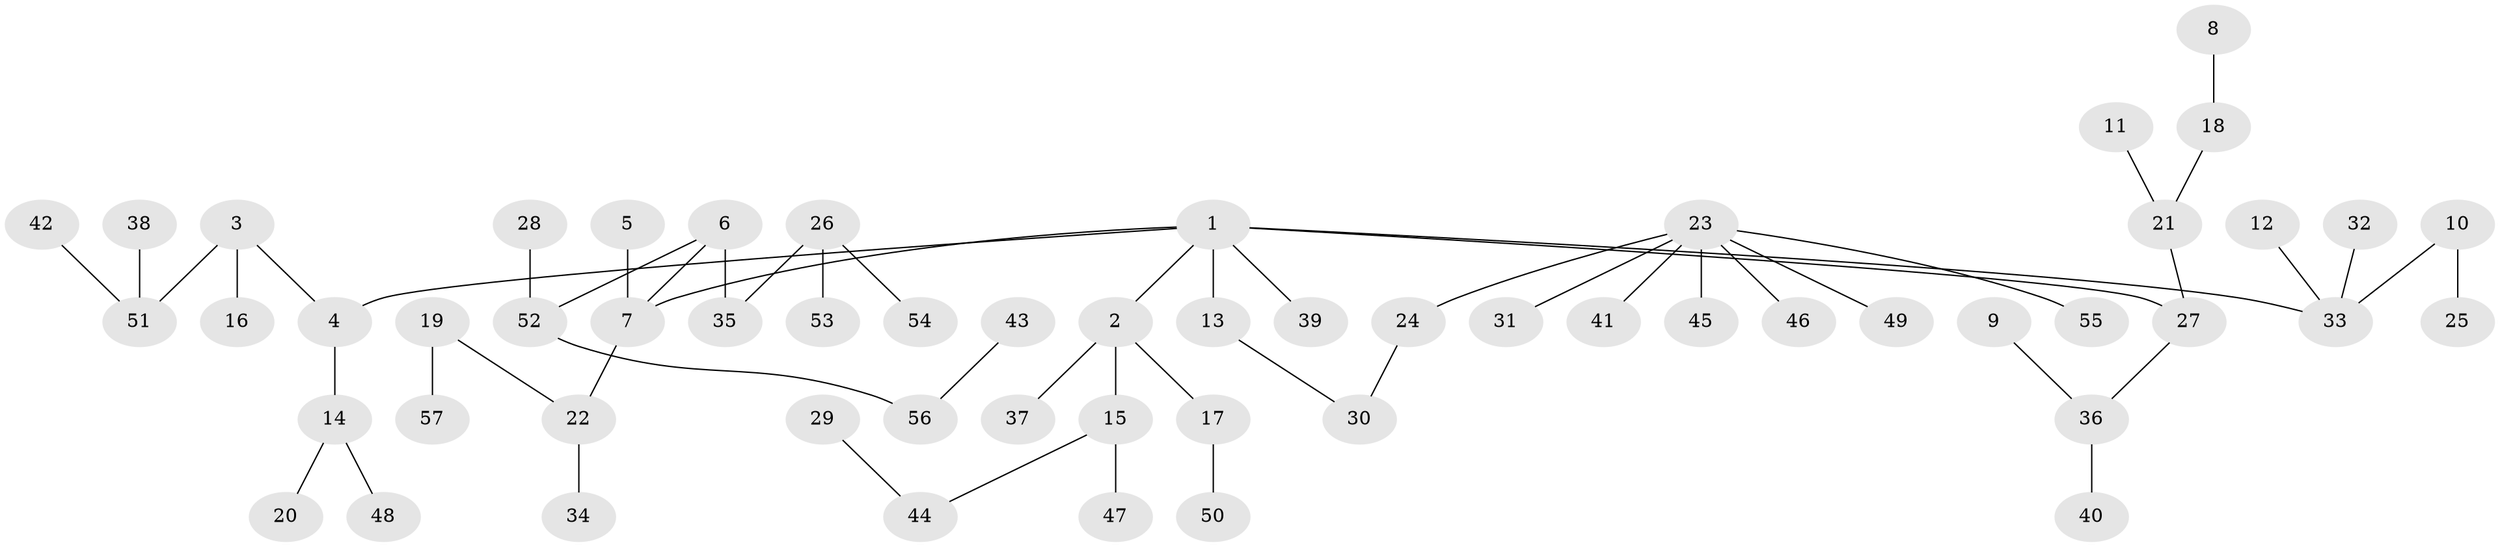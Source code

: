 // original degree distribution, {5: 0.0603448275862069, 6: 0.008620689655172414, 4: 0.0603448275862069, 3: 0.13793103448275862, 2: 0.2413793103448276, 1: 0.49137931034482757}
// Generated by graph-tools (version 1.1) at 2025/02/03/09/25 03:02:24]
// undirected, 57 vertices, 56 edges
graph export_dot {
graph [start="1"]
  node [color=gray90,style=filled];
  1;
  2;
  3;
  4;
  5;
  6;
  7;
  8;
  9;
  10;
  11;
  12;
  13;
  14;
  15;
  16;
  17;
  18;
  19;
  20;
  21;
  22;
  23;
  24;
  25;
  26;
  27;
  28;
  29;
  30;
  31;
  32;
  33;
  34;
  35;
  36;
  37;
  38;
  39;
  40;
  41;
  42;
  43;
  44;
  45;
  46;
  47;
  48;
  49;
  50;
  51;
  52;
  53;
  54;
  55;
  56;
  57;
  1 -- 2 [weight=1.0];
  1 -- 4 [weight=1.0];
  1 -- 7 [weight=1.0];
  1 -- 13 [weight=1.0];
  1 -- 27 [weight=1.0];
  1 -- 33 [weight=1.0];
  1 -- 39 [weight=1.0];
  2 -- 15 [weight=1.0];
  2 -- 17 [weight=1.0];
  2 -- 37 [weight=1.0];
  3 -- 4 [weight=1.0];
  3 -- 16 [weight=1.0];
  3 -- 51 [weight=1.0];
  4 -- 14 [weight=1.0];
  5 -- 7 [weight=1.0];
  6 -- 7 [weight=1.0];
  6 -- 35 [weight=1.0];
  6 -- 52 [weight=1.0];
  7 -- 22 [weight=1.0];
  8 -- 18 [weight=1.0];
  9 -- 36 [weight=1.0];
  10 -- 25 [weight=1.0];
  10 -- 33 [weight=1.0];
  11 -- 21 [weight=1.0];
  12 -- 33 [weight=1.0];
  13 -- 30 [weight=1.0];
  14 -- 20 [weight=1.0];
  14 -- 48 [weight=1.0];
  15 -- 44 [weight=1.0];
  15 -- 47 [weight=1.0];
  17 -- 50 [weight=1.0];
  18 -- 21 [weight=1.0];
  19 -- 22 [weight=1.0];
  19 -- 57 [weight=1.0];
  21 -- 27 [weight=1.0];
  22 -- 34 [weight=1.0];
  23 -- 24 [weight=1.0];
  23 -- 31 [weight=1.0];
  23 -- 41 [weight=1.0];
  23 -- 45 [weight=1.0];
  23 -- 46 [weight=1.0];
  23 -- 49 [weight=1.0];
  23 -- 55 [weight=1.0];
  24 -- 30 [weight=1.0];
  26 -- 35 [weight=1.0];
  26 -- 53 [weight=1.0];
  26 -- 54 [weight=1.0];
  27 -- 36 [weight=1.0];
  28 -- 52 [weight=1.0];
  29 -- 44 [weight=1.0];
  32 -- 33 [weight=1.0];
  36 -- 40 [weight=1.0];
  38 -- 51 [weight=1.0];
  42 -- 51 [weight=1.0];
  43 -- 56 [weight=1.0];
  52 -- 56 [weight=1.0];
}
